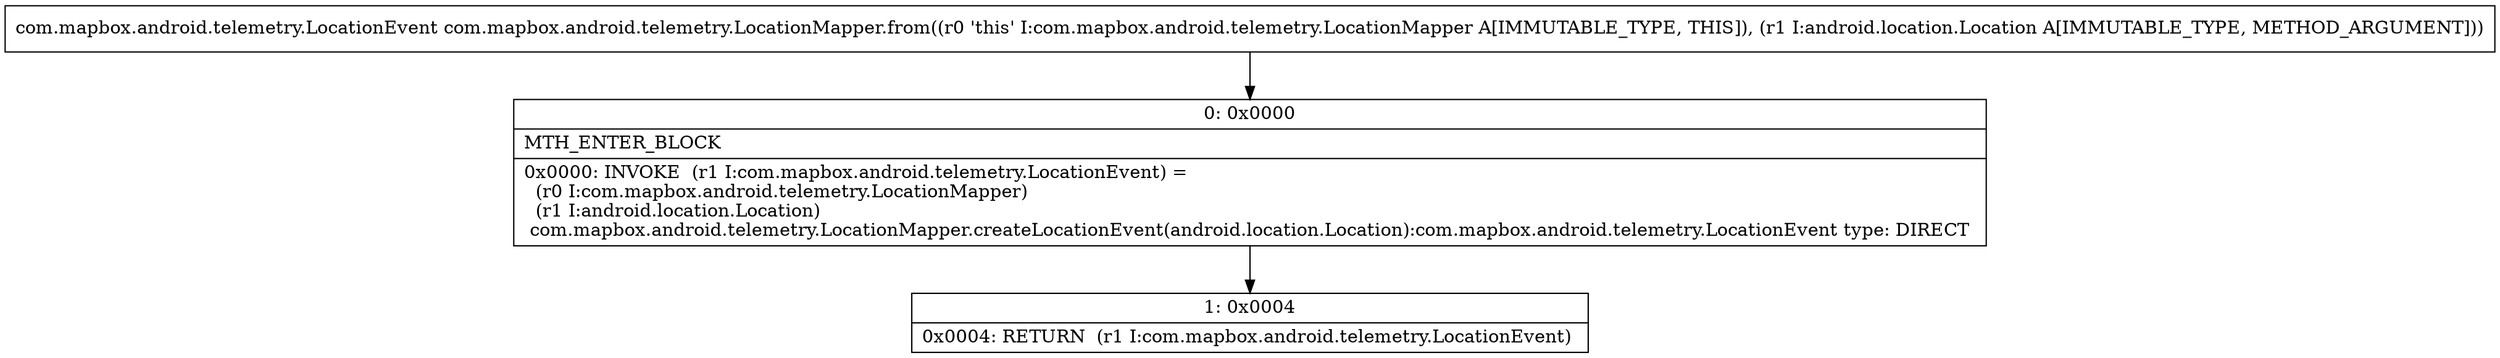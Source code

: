 digraph "CFG forcom.mapbox.android.telemetry.LocationMapper.from(Landroid\/location\/Location;)Lcom\/mapbox\/android\/telemetry\/LocationEvent;" {
Node_0 [shape=record,label="{0\:\ 0x0000|MTH_ENTER_BLOCK\l|0x0000: INVOKE  (r1 I:com.mapbox.android.telemetry.LocationEvent) = \l  (r0 I:com.mapbox.android.telemetry.LocationMapper)\l  (r1 I:android.location.Location)\l com.mapbox.android.telemetry.LocationMapper.createLocationEvent(android.location.Location):com.mapbox.android.telemetry.LocationEvent type: DIRECT \l}"];
Node_1 [shape=record,label="{1\:\ 0x0004|0x0004: RETURN  (r1 I:com.mapbox.android.telemetry.LocationEvent) \l}"];
MethodNode[shape=record,label="{com.mapbox.android.telemetry.LocationEvent com.mapbox.android.telemetry.LocationMapper.from((r0 'this' I:com.mapbox.android.telemetry.LocationMapper A[IMMUTABLE_TYPE, THIS]), (r1 I:android.location.Location A[IMMUTABLE_TYPE, METHOD_ARGUMENT])) }"];
MethodNode -> Node_0;
Node_0 -> Node_1;
}

